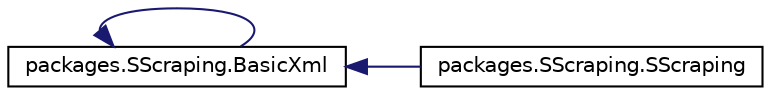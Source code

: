 digraph "Graphical Class Hierarchy"
{
  edge [fontname="Helvetica",fontsize="10",labelfontname="Helvetica",labelfontsize="10"];
  node [fontname="Helvetica",fontsize="10",shape=record];
  rankdir="LR";
  Node0 [label="object",height=0.2,width=0.4,color="grey75", fillcolor="white", style="filled"];
  Node0 -> Node0 [dir="back",color="midnightblue",fontsize="10",style="solid",fontname="Helvetica"];
  Node0 [label="packages.SScraping.BasicXml",height=0.2,width=0.4,color="black", fillcolor="white", style="filled",URL="$classpackages_1_1_s_scraping_1_1_basic_xml.html"];
  Node0 -> Node2 [dir="back",color="midnightblue",fontsize="10",style="solid",fontname="Helvetica"];
  Node2 [label="packages.SScraping.SScraping",height=0.2,width=0.4,color="black", fillcolor="white", style="filled",URL="$classpackages_1_1_s_scraping_1_1_s_scraping.html"];
}
